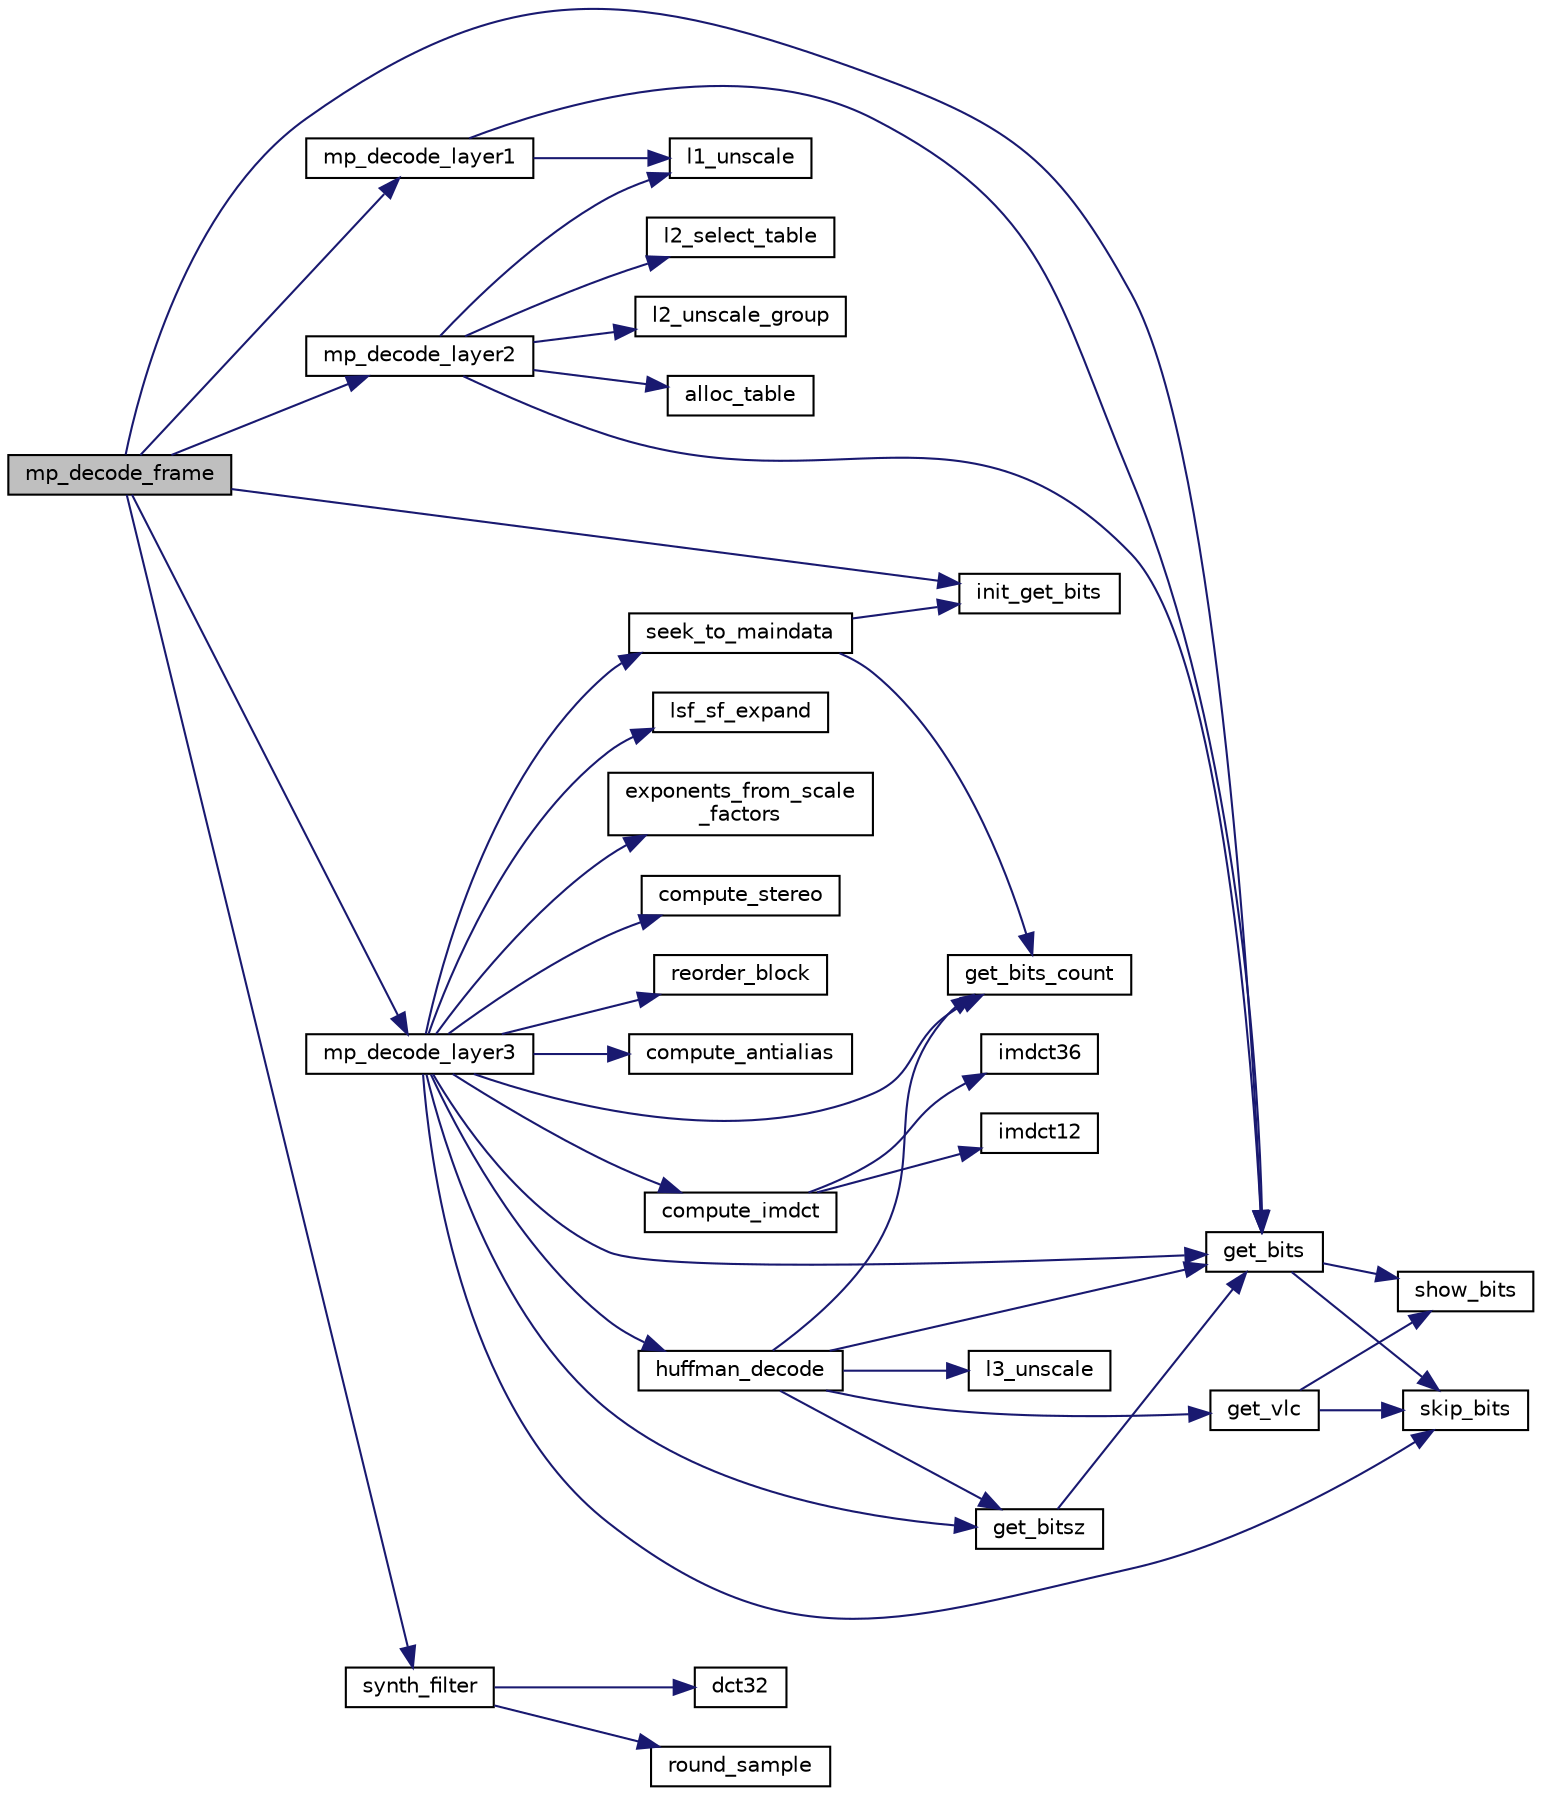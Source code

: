 digraph "mp_decode_frame"
{
  bgcolor="transparent";
  edge [fontname="Helvetica",fontsize="10",labelfontname="Helvetica",labelfontsize="10"];
  node [fontname="Helvetica",fontsize="10",shape=record];
  rankdir="LR";
  Node1 [label="mp_decode_frame",height=0.2,width=0.4,color="black", fillcolor="grey75", style="filled", fontcolor="black"];
  Node1 -> Node2 [color="midnightblue",fontsize="10",style="solid",fontname="Helvetica"];
  Node2 [label="get_bits",height=0.2,width=0.4,color="black",URL="$bits_8c.html#a4c9accf71fe52dba23187e83252f2459"];
  Node2 -> Node3 [color="midnightblue",fontsize="10",style="solid",fontname="Helvetica"];
  Node3 [label="show_bits",height=0.2,width=0.4,color="black",URL="$bits_8c.html#a1ab74f16c44ad8762a384924368175e7"];
  Node2 -> Node4 [color="midnightblue",fontsize="10",style="solid",fontname="Helvetica"];
  Node4 [label="skip_bits",height=0.2,width=0.4,color="black",URL="$bits_8c.html#aea74eea48a18a3731b052ac530f6afce"];
  Node1 -> Node5 [color="midnightblue",fontsize="10",style="solid",fontname="Helvetica"];
  Node5 [label="init_get_bits",height=0.2,width=0.4,color="black",URL="$bits_8c.html#a82a721f07b4c8c18282532ceeb0b76d3",tooltip="init GetBitContext. "];
  Node1 -> Node6 [color="midnightblue",fontsize="10",style="solid",fontname="Helvetica"];
  Node6 [label="mp_decode_layer1",height=0.2,width=0.4,color="black",URL="$mpaudec_8c.html#aa8d8ca6a6ace0fa4945bbf9de65c0364"];
  Node6 -> Node2 [color="midnightblue",fontsize="10",style="solid",fontname="Helvetica"];
  Node6 -> Node7 [color="midnightblue",fontsize="10",style="solid",fontname="Helvetica"];
  Node7 [label="l1_unscale",height=0.2,width=0.4,color="black",URL="$mpaudec_8c.html#ace09b3a4500ca2aea564ee747aaa804a"];
  Node1 -> Node8 [color="midnightblue",fontsize="10",style="solid",fontname="Helvetica"];
  Node8 [label="mp_decode_layer2",height=0.2,width=0.4,color="black",URL="$mpaudec_8c.html#a72ee70f98e9873f63c88b69b80e15825"];
  Node8 -> Node9 [color="midnightblue",fontsize="10",style="solid",fontname="Helvetica"];
  Node9 [label="alloc_table",height=0.2,width=0.4,color="black",URL="$bits_8c.html#a3d11308e2c23c39139ae637124c8dd9d"];
  Node8 -> Node10 [color="midnightblue",fontsize="10",style="solid",fontname="Helvetica"];
  Node10 [label="l2_select_table",height=0.2,width=0.4,color="black",URL="$mpaudec_8c.html#a60ca1fa363b8401e9a27bacf3f679d21"];
  Node8 -> Node2 [color="midnightblue",fontsize="10",style="solid",fontname="Helvetica"];
  Node8 -> Node11 [color="midnightblue",fontsize="10",style="solid",fontname="Helvetica"];
  Node11 [label="l2_unscale_group",height=0.2,width=0.4,color="black",URL="$mpaudec_8c.html#a4d72303722fb4254bd6015f0d3be24bc"];
  Node8 -> Node7 [color="midnightblue",fontsize="10",style="solid",fontname="Helvetica"];
  Node1 -> Node12 [color="midnightblue",fontsize="10",style="solid",fontname="Helvetica"];
  Node12 [label="mp_decode_layer3",height=0.2,width=0.4,color="black",URL="$mpaudec_8c.html#aa6bde9d54d008252eb8b748f805c7c1e"];
  Node12 -> Node2 [color="midnightblue",fontsize="10",style="solid",fontname="Helvetica"];
  Node12 -> Node13 [color="midnightblue",fontsize="10",style="solid",fontname="Helvetica"];
  Node13 [label="seek_to_maindata",height=0.2,width=0.4,color="black",URL="$mpaudec_8c.html#ab3d38c0057af45f5edb7f6dc158ede46"];
  Node13 -> Node14 [color="midnightblue",fontsize="10",style="solid",fontname="Helvetica"];
  Node14 [label="get_bits_count",height=0.2,width=0.4,color="black",URL="$bits_8c.html#aa3797eab0bbe953c41e8a070aa3a4dbc"];
  Node13 -> Node5 [color="midnightblue",fontsize="10",style="solid",fontname="Helvetica"];
  Node12 -> Node14 [color="midnightblue",fontsize="10",style="solid",fontname="Helvetica"];
  Node12 -> Node15 [color="midnightblue",fontsize="10",style="solid",fontname="Helvetica"];
  Node15 [label="get_bitsz",height=0.2,width=0.4,color="black",URL="$mpaudec_8c.html#a3bb107475a04ad73ab8f45dd8f1dbc44"];
  Node15 -> Node2 [color="midnightblue",fontsize="10",style="solid",fontname="Helvetica"];
  Node12 -> Node16 [color="midnightblue",fontsize="10",style="solid",fontname="Helvetica"];
  Node16 [label="lsf_sf_expand",height=0.2,width=0.4,color="black",URL="$mpaudec_8c.html#acafc5e389fb92f6955d3449abd7187b2"];
  Node12 -> Node17 [color="midnightblue",fontsize="10",style="solid",fontname="Helvetica"];
  Node17 [label="exponents_from_scale\l_factors",height=0.2,width=0.4,color="black",URL="$mpaudec_8c.html#a19901913c3051acd8692540101edd707"];
  Node12 -> Node18 [color="midnightblue",fontsize="10",style="solid",fontname="Helvetica"];
  Node18 [label="huffman_decode",height=0.2,width=0.4,color="black",URL="$mpaudec_8c.html#aa123e4d670f1d03b262749f6d2134630"];
  Node18 -> Node2 [color="midnightblue",fontsize="10",style="solid",fontname="Helvetica"];
  Node18 -> Node14 [color="midnightblue",fontsize="10",style="solid",fontname="Helvetica"];
  Node18 -> Node15 [color="midnightblue",fontsize="10",style="solid",fontname="Helvetica"];
  Node18 -> Node19 [color="midnightblue",fontsize="10",style="solid",fontname="Helvetica"];
  Node19 [label="get_vlc",height=0.2,width=0.4,color="black",URL="$bits_8c.html#ad9d1cef202cce95b0fd843505647ae2c"];
  Node19 -> Node3 [color="midnightblue",fontsize="10",style="solid",fontname="Helvetica"];
  Node19 -> Node4 [color="midnightblue",fontsize="10",style="solid",fontname="Helvetica"];
  Node18 -> Node20 [color="midnightblue",fontsize="10",style="solid",fontname="Helvetica"];
  Node20 [label="l3_unscale",height=0.2,width=0.4,color="black",URL="$mpaudec_8c.html#aa551ba45abc3f6547465227e7c0f084d"];
  Node12 -> Node4 [color="midnightblue",fontsize="10",style="solid",fontname="Helvetica"];
  Node12 -> Node21 [color="midnightblue",fontsize="10",style="solid",fontname="Helvetica"];
  Node21 [label="compute_stereo",height=0.2,width=0.4,color="black",URL="$mpaudec_8c.html#a34bde35be4bc67de1fd03285c3729de4"];
  Node12 -> Node22 [color="midnightblue",fontsize="10",style="solid",fontname="Helvetica"];
  Node22 [label="reorder_block",height=0.2,width=0.4,color="black",URL="$mpaudec_8c.html#ac3d939325754cbedaaf6bd1300da0f81"];
  Node12 -> Node23 [color="midnightblue",fontsize="10",style="solid",fontname="Helvetica"];
  Node23 [label="compute_antialias",height=0.2,width=0.4,color="black",URL="$mpaudec_8c.html#aeb64a1031552d0031c4b3e32e5260ff3"];
  Node12 -> Node24 [color="midnightblue",fontsize="10",style="solid",fontname="Helvetica"];
  Node24 [label="compute_imdct",height=0.2,width=0.4,color="black",URL="$mpaudec_8c.html#acf918d4b847c8a23d9cb38db467c7483"];
  Node24 -> Node25 [color="midnightblue",fontsize="10",style="solid",fontname="Helvetica"];
  Node25 [label="imdct12",height=0.2,width=0.4,color="black",URL="$mpaudec_8c.html#a537c21d3e9b6a3435fd1dd884145b853"];
  Node24 -> Node26 [color="midnightblue",fontsize="10",style="solid",fontname="Helvetica"];
  Node26 [label="imdct36",height=0.2,width=0.4,color="black",URL="$mpaudec_8c.html#a8e0f45791456c07ffa41f0dacd94f152"];
  Node1 -> Node27 [color="midnightblue",fontsize="10",style="solid",fontname="Helvetica"];
  Node27 [label="synth_filter",height=0.2,width=0.4,color="black",URL="$mpaudec_8c.html#a68661d84372543e26e2d315f5e7b35e7"];
  Node27 -> Node28 [color="midnightblue",fontsize="10",style="solid",fontname="Helvetica"];
  Node28 [label="dct32",height=0.2,width=0.4,color="black",URL="$mpaudec_8c.html#a94a1b9f66732d2e8a51be90eb17f08a6"];
  Node27 -> Node29 [color="midnightblue",fontsize="10",style="solid",fontname="Helvetica"];
  Node29 [label="round_sample",height=0.2,width=0.4,color="black",URL="$mpaudec_8c.html#aad56ed253bfb25eb1cc06cc68fab053a"];
}
